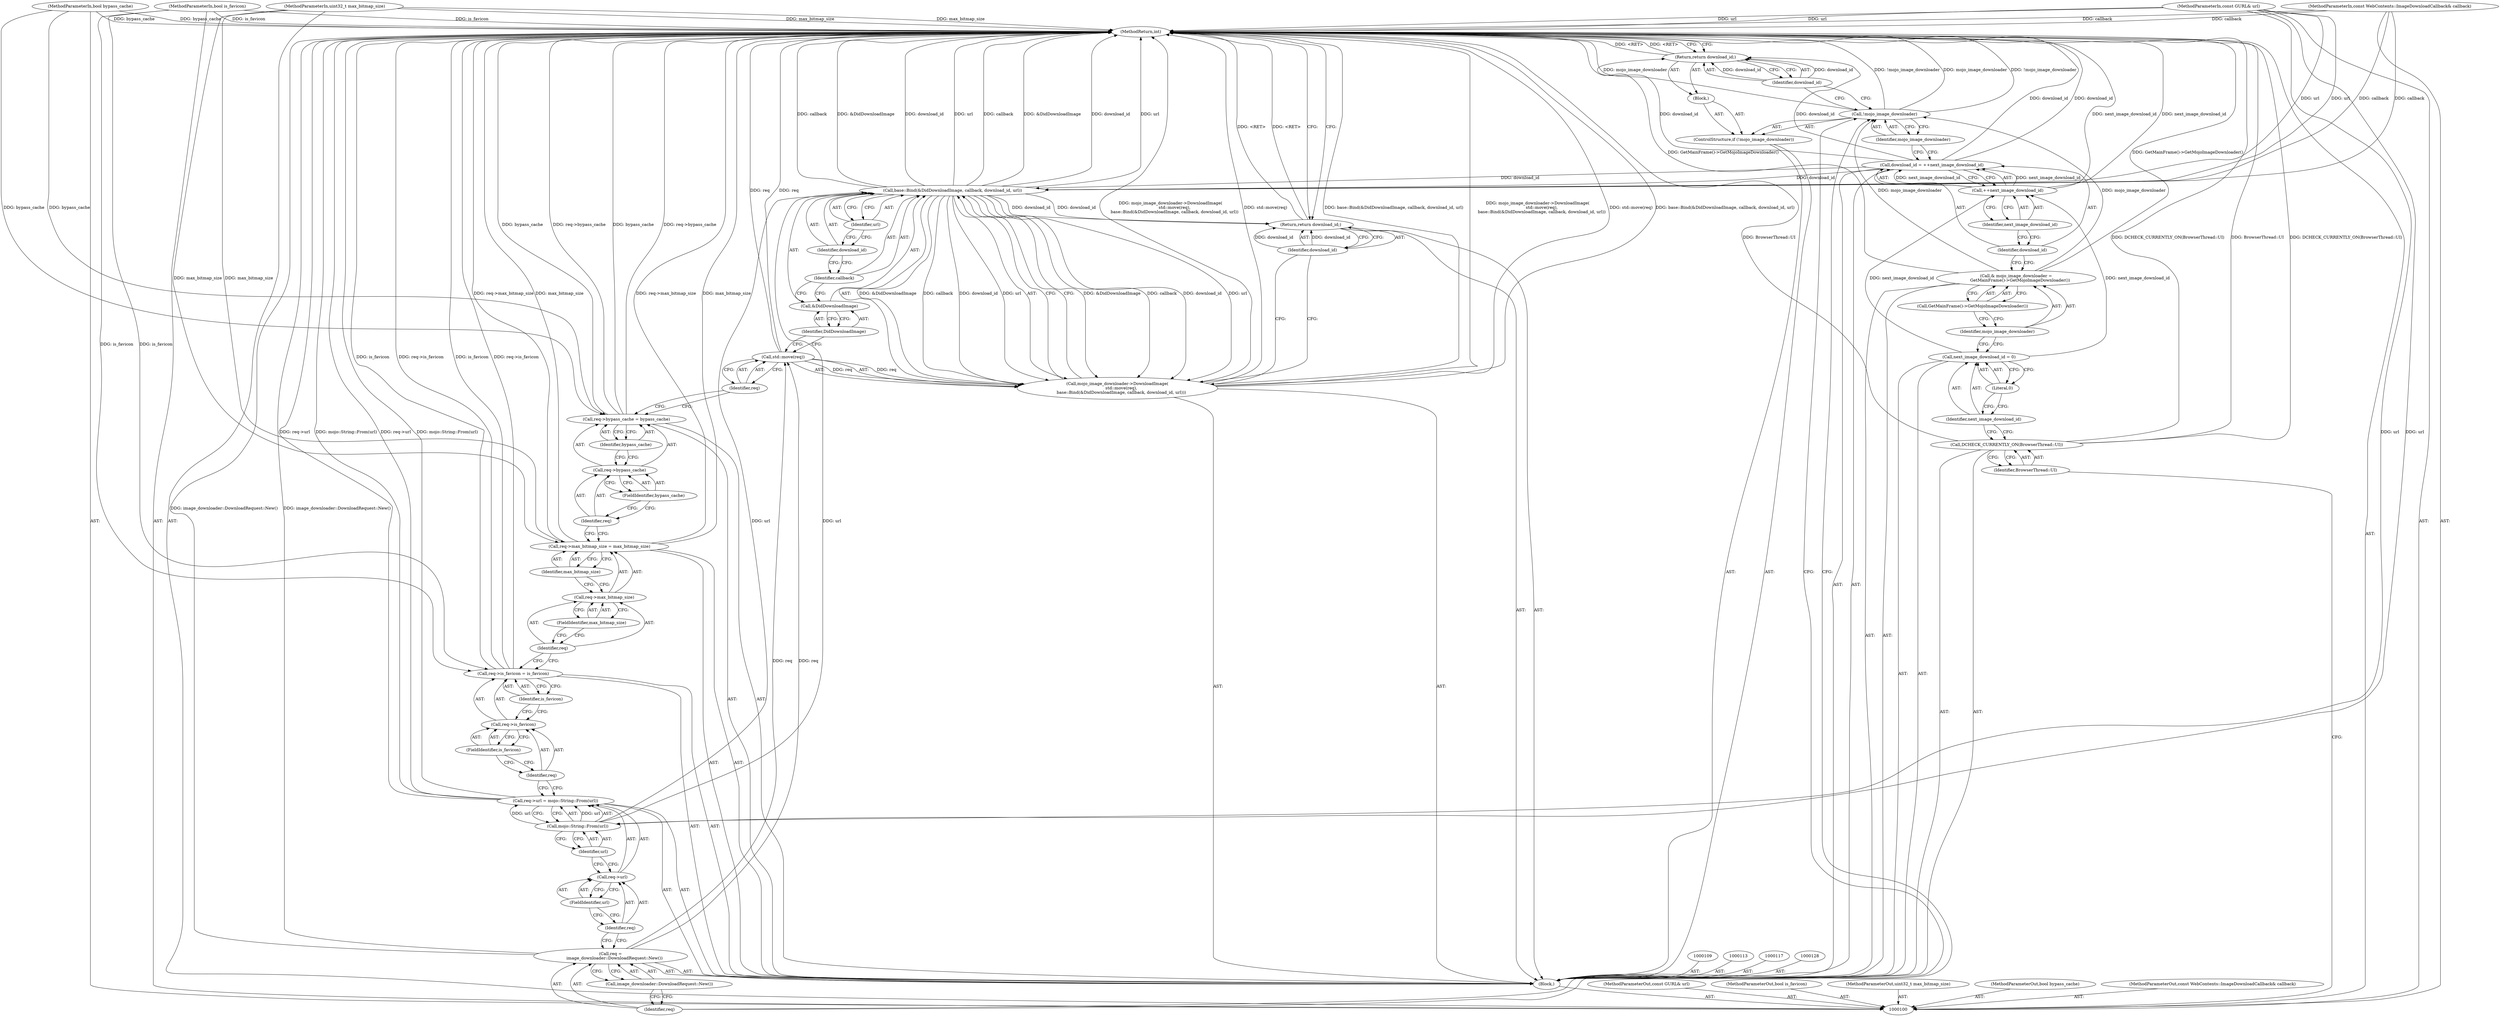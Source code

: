 digraph "1_Chrome_75ca8ffd7bd7c58ace1144df05e1307d8d707662_0" {
"1000164" [label="(MethodReturn,int)"];
"1000116" [label="(Call,GetMainFrame()->GetMojoImageDownloader())"];
"1000118" [label="(Call,download_id = ++next_image_download_id)"];
"1000119" [label="(Identifier,download_id)"];
"1000120" [label="(Call,++next_image_download_id)"];
"1000121" [label="(Identifier,next_image_download_id)"];
"1000122" [label="(ControlStructure,if (!mojo_image_downloader))"];
"1000125" [label="(Block,)"];
"1000123" [label="(Call,!mojo_image_downloader)"];
"1000124" [label="(Identifier,mojo_image_downloader)"];
"1000127" [label="(Identifier,download_id)"];
"1000126" [label="(Return,return download_id;)"];
"1000101" [label="(MethodParameterIn,const GURL& url)"];
"1000228" [label="(MethodParameterOut,const GURL& url)"];
"1000129" [label="(Call,req =\n      image_downloader::DownloadRequest::New())"];
"1000130" [label="(Identifier,req)"];
"1000131" [label="(Call,image_downloader::DownloadRequest::New())"];
"1000136" [label="(Call,mojo::String::From(url))"];
"1000132" [label="(Call,req->url = mojo::String::From(url))"];
"1000133" [label="(Call,req->url)"];
"1000134" [label="(Identifier,req)"];
"1000137" [label="(Identifier,url)"];
"1000135" [label="(FieldIdentifier,url)"];
"1000138" [label="(Call,req->is_favicon = is_favicon)"];
"1000139" [label="(Call,req->is_favicon)"];
"1000140" [label="(Identifier,req)"];
"1000142" [label="(Identifier,is_favicon)"];
"1000141" [label="(FieldIdentifier,is_favicon)"];
"1000143" [label="(Call,req->max_bitmap_size = max_bitmap_size)"];
"1000144" [label="(Call,req->max_bitmap_size)"];
"1000145" [label="(Identifier,req)"];
"1000147" [label="(Identifier,max_bitmap_size)"];
"1000146" [label="(FieldIdentifier,max_bitmap_size)"];
"1000152" [label="(Identifier,bypass_cache)"];
"1000148" [label="(Call,req->bypass_cache = bypass_cache)"];
"1000149" [label="(Call,req->bypass_cache)"];
"1000150" [label="(Identifier,req)"];
"1000151" [label="(FieldIdentifier,bypass_cache)"];
"1000102" [label="(MethodParameterIn,bool is_favicon)"];
"1000229" [label="(MethodParameterOut,bool is_favicon)"];
"1000153" [label="(Call,mojo_image_downloader->DownloadImage(\n      std::move(req),\n      base::Bind(&DidDownloadImage, callback, download_id, url)))"];
"1000155" [label="(Identifier,req)"];
"1000154" [label="(Call,std::move(req))"];
"1000157" [label="(Call,&DidDownloadImage)"];
"1000158" [label="(Identifier,DidDownloadImage)"];
"1000159" [label="(Identifier,callback)"];
"1000160" [label="(Identifier,download_id)"];
"1000161" [label="(Identifier,url)"];
"1000156" [label="(Call,base::Bind(&DidDownloadImage, callback, download_id, url))"];
"1000163" [label="(Identifier,download_id)"];
"1000162" [label="(Return,return download_id;)"];
"1000103" [label="(MethodParameterIn,uint32_t max_bitmap_size)"];
"1000230" [label="(MethodParameterOut,uint32_t max_bitmap_size)"];
"1000104" [label="(MethodParameterIn,bool bypass_cache)"];
"1000231" [label="(MethodParameterOut,bool bypass_cache)"];
"1000105" [label="(MethodParameterIn,const WebContents::ImageDownloadCallback& callback)"];
"1000232" [label="(MethodParameterOut,const WebContents::ImageDownloadCallback& callback)"];
"1000106" [label="(Block,)"];
"1000107" [label="(Call,DCHECK_CURRENTLY_ON(BrowserThread::UI))"];
"1000108" [label="(Identifier,BrowserThread::UI)"];
"1000110" [label="(Call,next_image_download_id = 0)"];
"1000111" [label="(Identifier,next_image_download_id)"];
"1000112" [label="(Literal,0)"];
"1000114" [label="(Call,& mojo_image_downloader =\n      GetMainFrame()->GetMojoImageDownloader())"];
"1000115" [label="(Identifier,mojo_image_downloader)"];
"1000164" -> "1000100"  [label="AST: "];
"1000164" -> "1000126"  [label="CFG: "];
"1000164" -> "1000162"  [label="CFG: "];
"1000126" -> "1000164"  [label="DDG: <RET>"];
"1000162" -> "1000164"  [label="DDG: <RET>"];
"1000156" -> "1000164"  [label="DDG: callback"];
"1000156" -> "1000164"  [label="DDG: &DidDownloadImage"];
"1000156" -> "1000164"  [label="DDG: download_id"];
"1000156" -> "1000164"  [label="DDG: url"];
"1000138" -> "1000164"  [label="DDG: is_favicon"];
"1000138" -> "1000164"  [label="DDG: req->is_favicon"];
"1000107" -> "1000164"  [label="DDG: BrowserThread::UI"];
"1000107" -> "1000164"  [label="DDG: DCHECK_CURRENTLY_ON(BrowserThread::UI)"];
"1000104" -> "1000164"  [label="DDG: bypass_cache"];
"1000105" -> "1000164"  [label="DDG: callback"];
"1000148" -> "1000164"  [label="DDG: bypass_cache"];
"1000148" -> "1000164"  [label="DDG: req->bypass_cache"];
"1000120" -> "1000164"  [label="DDG: next_image_download_id"];
"1000153" -> "1000164"  [label="DDG: mojo_image_downloader->DownloadImage(\n      std::move(req),\n      base::Bind(&DidDownloadImage, callback, download_id, url))"];
"1000153" -> "1000164"  [label="DDG: std::move(req)"];
"1000153" -> "1000164"  [label="DDG: base::Bind(&DidDownloadImage, callback, download_id, url)"];
"1000118" -> "1000164"  [label="DDG: download_id"];
"1000123" -> "1000164"  [label="DDG: !mojo_image_downloader"];
"1000123" -> "1000164"  [label="DDG: mojo_image_downloader"];
"1000154" -> "1000164"  [label="DDG: req"];
"1000103" -> "1000164"  [label="DDG: max_bitmap_size"];
"1000143" -> "1000164"  [label="DDG: req->max_bitmap_size"];
"1000143" -> "1000164"  [label="DDG: max_bitmap_size"];
"1000132" -> "1000164"  [label="DDG: req->url"];
"1000132" -> "1000164"  [label="DDG: mojo::String::From(url)"];
"1000102" -> "1000164"  [label="DDG: is_favicon"];
"1000101" -> "1000164"  [label="DDG: url"];
"1000114" -> "1000164"  [label="DDG: GetMainFrame()->GetMojoImageDownloader()"];
"1000129" -> "1000164"  [label="DDG: image_downloader::DownloadRequest::New()"];
"1000116" -> "1000114"  [label="AST: "];
"1000116" -> "1000115"  [label="CFG: "];
"1000114" -> "1000116"  [label="CFG: "];
"1000118" -> "1000106"  [label="AST: "];
"1000118" -> "1000120"  [label="CFG: "];
"1000119" -> "1000118"  [label="AST: "];
"1000120" -> "1000118"  [label="AST: "];
"1000124" -> "1000118"  [label="CFG: "];
"1000118" -> "1000164"  [label="DDG: download_id"];
"1000120" -> "1000118"  [label="DDG: next_image_download_id"];
"1000118" -> "1000126"  [label="DDG: download_id"];
"1000118" -> "1000156"  [label="DDG: download_id"];
"1000119" -> "1000118"  [label="AST: "];
"1000119" -> "1000114"  [label="CFG: "];
"1000121" -> "1000119"  [label="CFG: "];
"1000120" -> "1000118"  [label="AST: "];
"1000120" -> "1000121"  [label="CFG: "];
"1000121" -> "1000120"  [label="AST: "];
"1000118" -> "1000120"  [label="CFG: "];
"1000120" -> "1000164"  [label="DDG: next_image_download_id"];
"1000120" -> "1000118"  [label="DDG: next_image_download_id"];
"1000110" -> "1000120"  [label="DDG: next_image_download_id"];
"1000121" -> "1000120"  [label="AST: "];
"1000121" -> "1000119"  [label="CFG: "];
"1000120" -> "1000121"  [label="CFG: "];
"1000122" -> "1000106"  [label="AST: "];
"1000123" -> "1000122"  [label="AST: "];
"1000125" -> "1000122"  [label="AST: "];
"1000125" -> "1000122"  [label="AST: "];
"1000126" -> "1000125"  [label="AST: "];
"1000123" -> "1000122"  [label="AST: "];
"1000123" -> "1000124"  [label="CFG: "];
"1000124" -> "1000123"  [label="AST: "];
"1000127" -> "1000123"  [label="CFG: "];
"1000130" -> "1000123"  [label="CFG: "];
"1000123" -> "1000164"  [label="DDG: !mojo_image_downloader"];
"1000123" -> "1000164"  [label="DDG: mojo_image_downloader"];
"1000114" -> "1000123"  [label="DDG: mojo_image_downloader"];
"1000124" -> "1000123"  [label="AST: "];
"1000124" -> "1000118"  [label="CFG: "];
"1000123" -> "1000124"  [label="CFG: "];
"1000127" -> "1000126"  [label="AST: "];
"1000127" -> "1000123"  [label="CFG: "];
"1000126" -> "1000127"  [label="CFG: "];
"1000127" -> "1000126"  [label="DDG: download_id"];
"1000126" -> "1000125"  [label="AST: "];
"1000126" -> "1000127"  [label="CFG: "];
"1000127" -> "1000126"  [label="AST: "];
"1000164" -> "1000126"  [label="CFG: "];
"1000126" -> "1000164"  [label="DDG: <RET>"];
"1000127" -> "1000126"  [label="DDG: download_id"];
"1000118" -> "1000126"  [label="DDG: download_id"];
"1000101" -> "1000100"  [label="AST: "];
"1000101" -> "1000164"  [label="DDG: url"];
"1000101" -> "1000136"  [label="DDG: url"];
"1000101" -> "1000156"  [label="DDG: url"];
"1000228" -> "1000100"  [label="AST: "];
"1000129" -> "1000106"  [label="AST: "];
"1000129" -> "1000131"  [label="CFG: "];
"1000130" -> "1000129"  [label="AST: "];
"1000131" -> "1000129"  [label="AST: "];
"1000134" -> "1000129"  [label="CFG: "];
"1000129" -> "1000164"  [label="DDG: image_downloader::DownloadRequest::New()"];
"1000129" -> "1000154"  [label="DDG: req"];
"1000130" -> "1000129"  [label="AST: "];
"1000130" -> "1000123"  [label="CFG: "];
"1000131" -> "1000130"  [label="CFG: "];
"1000131" -> "1000129"  [label="AST: "];
"1000131" -> "1000130"  [label="CFG: "];
"1000129" -> "1000131"  [label="CFG: "];
"1000136" -> "1000132"  [label="AST: "];
"1000136" -> "1000137"  [label="CFG: "];
"1000137" -> "1000136"  [label="AST: "];
"1000132" -> "1000136"  [label="CFG: "];
"1000136" -> "1000132"  [label="DDG: url"];
"1000101" -> "1000136"  [label="DDG: url"];
"1000136" -> "1000156"  [label="DDG: url"];
"1000132" -> "1000106"  [label="AST: "];
"1000132" -> "1000136"  [label="CFG: "];
"1000133" -> "1000132"  [label="AST: "];
"1000136" -> "1000132"  [label="AST: "];
"1000140" -> "1000132"  [label="CFG: "];
"1000132" -> "1000164"  [label="DDG: req->url"];
"1000132" -> "1000164"  [label="DDG: mojo::String::From(url)"];
"1000136" -> "1000132"  [label="DDG: url"];
"1000133" -> "1000132"  [label="AST: "];
"1000133" -> "1000135"  [label="CFG: "];
"1000134" -> "1000133"  [label="AST: "];
"1000135" -> "1000133"  [label="AST: "];
"1000137" -> "1000133"  [label="CFG: "];
"1000134" -> "1000133"  [label="AST: "];
"1000134" -> "1000129"  [label="CFG: "];
"1000135" -> "1000134"  [label="CFG: "];
"1000137" -> "1000136"  [label="AST: "];
"1000137" -> "1000133"  [label="CFG: "];
"1000136" -> "1000137"  [label="CFG: "];
"1000135" -> "1000133"  [label="AST: "];
"1000135" -> "1000134"  [label="CFG: "];
"1000133" -> "1000135"  [label="CFG: "];
"1000138" -> "1000106"  [label="AST: "];
"1000138" -> "1000142"  [label="CFG: "];
"1000139" -> "1000138"  [label="AST: "];
"1000142" -> "1000138"  [label="AST: "];
"1000145" -> "1000138"  [label="CFG: "];
"1000138" -> "1000164"  [label="DDG: is_favicon"];
"1000138" -> "1000164"  [label="DDG: req->is_favicon"];
"1000102" -> "1000138"  [label="DDG: is_favicon"];
"1000139" -> "1000138"  [label="AST: "];
"1000139" -> "1000141"  [label="CFG: "];
"1000140" -> "1000139"  [label="AST: "];
"1000141" -> "1000139"  [label="AST: "];
"1000142" -> "1000139"  [label="CFG: "];
"1000140" -> "1000139"  [label="AST: "];
"1000140" -> "1000132"  [label="CFG: "];
"1000141" -> "1000140"  [label="CFG: "];
"1000142" -> "1000138"  [label="AST: "];
"1000142" -> "1000139"  [label="CFG: "];
"1000138" -> "1000142"  [label="CFG: "];
"1000141" -> "1000139"  [label="AST: "];
"1000141" -> "1000140"  [label="CFG: "];
"1000139" -> "1000141"  [label="CFG: "];
"1000143" -> "1000106"  [label="AST: "];
"1000143" -> "1000147"  [label="CFG: "];
"1000144" -> "1000143"  [label="AST: "];
"1000147" -> "1000143"  [label="AST: "];
"1000150" -> "1000143"  [label="CFG: "];
"1000143" -> "1000164"  [label="DDG: req->max_bitmap_size"];
"1000143" -> "1000164"  [label="DDG: max_bitmap_size"];
"1000103" -> "1000143"  [label="DDG: max_bitmap_size"];
"1000144" -> "1000143"  [label="AST: "];
"1000144" -> "1000146"  [label="CFG: "];
"1000145" -> "1000144"  [label="AST: "];
"1000146" -> "1000144"  [label="AST: "];
"1000147" -> "1000144"  [label="CFG: "];
"1000145" -> "1000144"  [label="AST: "];
"1000145" -> "1000138"  [label="CFG: "];
"1000146" -> "1000145"  [label="CFG: "];
"1000147" -> "1000143"  [label="AST: "];
"1000147" -> "1000144"  [label="CFG: "];
"1000143" -> "1000147"  [label="CFG: "];
"1000146" -> "1000144"  [label="AST: "];
"1000146" -> "1000145"  [label="CFG: "];
"1000144" -> "1000146"  [label="CFG: "];
"1000152" -> "1000148"  [label="AST: "];
"1000152" -> "1000149"  [label="CFG: "];
"1000148" -> "1000152"  [label="CFG: "];
"1000148" -> "1000106"  [label="AST: "];
"1000148" -> "1000152"  [label="CFG: "];
"1000149" -> "1000148"  [label="AST: "];
"1000152" -> "1000148"  [label="AST: "];
"1000155" -> "1000148"  [label="CFG: "];
"1000148" -> "1000164"  [label="DDG: bypass_cache"];
"1000148" -> "1000164"  [label="DDG: req->bypass_cache"];
"1000104" -> "1000148"  [label="DDG: bypass_cache"];
"1000149" -> "1000148"  [label="AST: "];
"1000149" -> "1000151"  [label="CFG: "];
"1000150" -> "1000149"  [label="AST: "];
"1000151" -> "1000149"  [label="AST: "];
"1000152" -> "1000149"  [label="CFG: "];
"1000150" -> "1000149"  [label="AST: "];
"1000150" -> "1000143"  [label="CFG: "];
"1000151" -> "1000150"  [label="CFG: "];
"1000151" -> "1000149"  [label="AST: "];
"1000151" -> "1000150"  [label="CFG: "];
"1000149" -> "1000151"  [label="CFG: "];
"1000102" -> "1000100"  [label="AST: "];
"1000102" -> "1000164"  [label="DDG: is_favicon"];
"1000102" -> "1000138"  [label="DDG: is_favicon"];
"1000229" -> "1000100"  [label="AST: "];
"1000153" -> "1000106"  [label="AST: "];
"1000153" -> "1000156"  [label="CFG: "];
"1000154" -> "1000153"  [label="AST: "];
"1000156" -> "1000153"  [label="AST: "];
"1000163" -> "1000153"  [label="CFG: "];
"1000153" -> "1000164"  [label="DDG: mojo_image_downloader->DownloadImage(\n      std::move(req),\n      base::Bind(&DidDownloadImage, callback, download_id, url))"];
"1000153" -> "1000164"  [label="DDG: std::move(req)"];
"1000153" -> "1000164"  [label="DDG: base::Bind(&DidDownloadImage, callback, download_id, url)"];
"1000154" -> "1000153"  [label="DDG: req"];
"1000156" -> "1000153"  [label="DDG: &DidDownloadImage"];
"1000156" -> "1000153"  [label="DDG: callback"];
"1000156" -> "1000153"  [label="DDG: download_id"];
"1000156" -> "1000153"  [label="DDG: url"];
"1000155" -> "1000154"  [label="AST: "];
"1000155" -> "1000148"  [label="CFG: "];
"1000154" -> "1000155"  [label="CFG: "];
"1000154" -> "1000153"  [label="AST: "];
"1000154" -> "1000155"  [label="CFG: "];
"1000155" -> "1000154"  [label="AST: "];
"1000158" -> "1000154"  [label="CFG: "];
"1000154" -> "1000164"  [label="DDG: req"];
"1000154" -> "1000153"  [label="DDG: req"];
"1000129" -> "1000154"  [label="DDG: req"];
"1000157" -> "1000156"  [label="AST: "];
"1000157" -> "1000158"  [label="CFG: "];
"1000158" -> "1000157"  [label="AST: "];
"1000159" -> "1000157"  [label="CFG: "];
"1000158" -> "1000157"  [label="AST: "];
"1000158" -> "1000154"  [label="CFG: "];
"1000157" -> "1000158"  [label="CFG: "];
"1000159" -> "1000156"  [label="AST: "];
"1000159" -> "1000157"  [label="CFG: "];
"1000160" -> "1000159"  [label="CFG: "];
"1000160" -> "1000156"  [label="AST: "];
"1000160" -> "1000159"  [label="CFG: "];
"1000161" -> "1000160"  [label="CFG: "];
"1000161" -> "1000156"  [label="AST: "];
"1000161" -> "1000160"  [label="CFG: "];
"1000156" -> "1000161"  [label="CFG: "];
"1000156" -> "1000153"  [label="AST: "];
"1000156" -> "1000161"  [label="CFG: "];
"1000157" -> "1000156"  [label="AST: "];
"1000159" -> "1000156"  [label="AST: "];
"1000160" -> "1000156"  [label="AST: "];
"1000161" -> "1000156"  [label="AST: "];
"1000153" -> "1000156"  [label="CFG: "];
"1000156" -> "1000164"  [label="DDG: callback"];
"1000156" -> "1000164"  [label="DDG: &DidDownloadImage"];
"1000156" -> "1000164"  [label="DDG: download_id"];
"1000156" -> "1000164"  [label="DDG: url"];
"1000156" -> "1000153"  [label="DDG: &DidDownloadImage"];
"1000156" -> "1000153"  [label="DDG: callback"];
"1000156" -> "1000153"  [label="DDG: download_id"];
"1000156" -> "1000153"  [label="DDG: url"];
"1000105" -> "1000156"  [label="DDG: callback"];
"1000118" -> "1000156"  [label="DDG: download_id"];
"1000136" -> "1000156"  [label="DDG: url"];
"1000101" -> "1000156"  [label="DDG: url"];
"1000156" -> "1000162"  [label="DDG: download_id"];
"1000163" -> "1000162"  [label="AST: "];
"1000163" -> "1000153"  [label="CFG: "];
"1000162" -> "1000163"  [label="CFG: "];
"1000163" -> "1000162"  [label="DDG: download_id"];
"1000162" -> "1000106"  [label="AST: "];
"1000162" -> "1000163"  [label="CFG: "];
"1000163" -> "1000162"  [label="AST: "];
"1000164" -> "1000162"  [label="CFG: "];
"1000162" -> "1000164"  [label="DDG: <RET>"];
"1000163" -> "1000162"  [label="DDG: download_id"];
"1000156" -> "1000162"  [label="DDG: download_id"];
"1000103" -> "1000100"  [label="AST: "];
"1000103" -> "1000164"  [label="DDG: max_bitmap_size"];
"1000103" -> "1000143"  [label="DDG: max_bitmap_size"];
"1000230" -> "1000100"  [label="AST: "];
"1000104" -> "1000100"  [label="AST: "];
"1000104" -> "1000164"  [label="DDG: bypass_cache"];
"1000104" -> "1000148"  [label="DDG: bypass_cache"];
"1000231" -> "1000100"  [label="AST: "];
"1000105" -> "1000100"  [label="AST: "];
"1000105" -> "1000164"  [label="DDG: callback"];
"1000105" -> "1000156"  [label="DDG: callback"];
"1000232" -> "1000100"  [label="AST: "];
"1000106" -> "1000100"  [label="AST: "];
"1000107" -> "1000106"  [label="AST: "];
"1000109" -> "1000106"  [label="AST: "];
"1000110" -> "1000106"  [label="AST: "];
"1000113" -> "1000106"  [label="AST: "];
"1000114" -> "1000106"  [label="AST: "];
"1000117" -> "1000106"  [label="AST: "];
"1000118" -> "1000106"  [label="AST: "];
"1000122" -> "1000106"  [label="AST: "];
"1000128" -> "1000106"  [label="AST: "];
"1000129" -> "1000106"  [label="AST: "];
"1000132" -> "1000106"  [label="AST: "];
"1000138" -> "1000106"  [label="AST: "];
"1000143" -> "1000106"  [label="AST: "];
"1000148" -> "1000106"  [label="AST: "];
"1000153" -> "1000106"  [label="AST: "];
"1000162" -> "1000106"  [label="AST: "];
"1000107" -> "1000106"  [label="AST: "];
"1000107" -> "1000108"  [label="CFG: "];
"1000108" -> "1000107"  [label="AST: "];
"1000111" -> "1000107"  [label="CFG: "];
"1000107" -> "1000164"  [label="DDG: BrowserThread::UI"];
"1000107" -> "1000164"  [label="DDG: DCHECK_CURRENTLY_ON(BrowserThread::UI)"];
"1000108" -> "1000107"  [label="AST: "];
"1000108" -> "1000100"  [label="CFG: "];
"1000107" -> "1000108"  [label="CFG: "];
"1000110" -> "1000106"  [label="AST: "];
"1000110" -> "1000112"  [label="CFG: "];
"1000111" -> "1000110"  [label="AST: "];
"1000112" -> "1000110"  [label="AST: "];
"1000115" -> "1000110"  [label="CFG: "];
"1000110" -> "1000120"  [label="DDG: next_image_download_id"];
"1000111" -> "1000110"  [label="AST: "];
"1000111" -> "1000107"  [label="CFG: "];
"1000112" -> "1000111"  [label="CFG: "];
"1000112" -> "1000110"  [label="AST: "];
"1000112" -> "1000111"  [label="CFG: "];
"1000110" -> "1000112"  [label="CFG: "];
"1000114" -> "1000106"  [label="AST: "];
"1000114" -> "1000116"  [label="CFG: "];
"1000115" -> "1000114"  [label="AST: "];
"1000116" -> "1000114"  [label="AST: "];
"1000119" -> "1000114"  [label="CFG: "];
"1000114" -> "1000164"  [label="DDG: GetMainFrame()->GetMojoImageDownloader()"];
"1000114" -> "1000123"  [label="DDG: mojo_image_downloader"];
"1000115" -> "1000114"  [label="AST: "];
"1000115" -> "1000110"  [label="CFG: "];
"1000116" -> "1000115"  [label="CFG: "];
}
